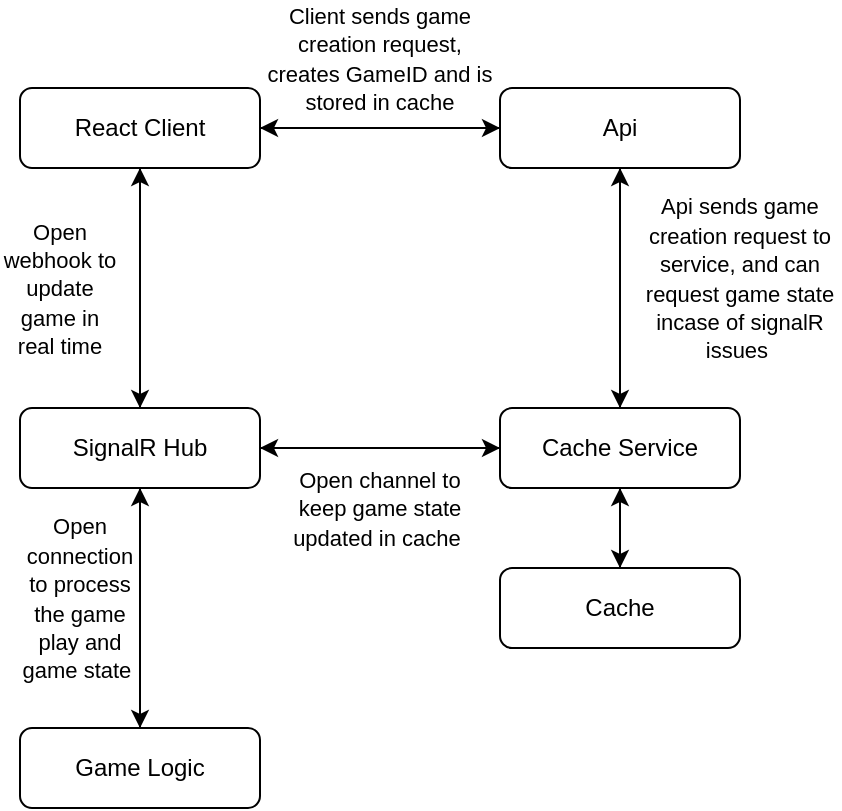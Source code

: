 <mxfile>
    <diagram id="C5RBs43oDa-KdzZeNtuy" name="Page-1">
        <mxGraphModel dx="543" dy="401" grid="1" gridSize="10" guides="1" tooltips="1" connect="1" arrows="1" fold="1" page="1" pageScale="1" pageWidth="827" pageHeight="1169" math="0" shadow="0">
            <root>
                <mxCell id="WIyWlLk6GJQsqaUBKTNV-0"/>
                <mxCell id="WIyWlLk6GJQsqaUBKTNV-1" parent="WIyWlLk6GJQsqaUBKTNV-0"/>
                <mxCell id="xrbAfILPCAthkz9J0HoY-1" value="" style="edgeStyle=orthogonalEdgeStyle;rounded=0;orthogonalLoop=1;jettySize=auto;html=1;" parent="WIyWlLk6GJQsqaUBKTNV-1" source="WIyWlLk6GJQsqaUBKTNV-3" target="WIyWlLk6GJQsqaUBKTNV-7" edge="1">
                    <mxGeometry relative="1" as="geometry"/>
                </mxCell>
                <mxCell id="xrbAfILPCAthkz9J0HoY-3" value="" style="edgeStyle=orthogonalEdgeStyle;rounded=0;orthogonalLoop=1;jettySize=auto;html=1;" parent="WIyWlLk6GJQsqaUBKTNV-1" source="WIyWlLk6GJQsqaUBKTNV-3" target="xrbAfILPCAthkz9J0HoY-2" edge="1">
                    <mxGeometry relative="1" as="geometry"/>
                </mxCell>
                <mxCell id="WIyWlLk6GJQsqaUBKTNV-3" value="React Client" style="rounded=1;whiteSpace=wrap;html=1;fontSize=12;glass=0;strokeWidth=1;shadow=0;" parent="WIyWlLk6GJQsqaUBKTNV-1" vertex="1">
                    <mxGeometry x="160" y="80" width="120" height="40" as="geometry"/>
                </mxCell>
                <mxCell id="xrbAfILPCAthkz9J0HoY-0" value="" style="edgeStyle=orthogonalEdgeStyle;rounded=0;orthogonalLoop=1;jettySize=auto;html=1;" parent="WIyWlLk6GJQsqaUBKTNV-1" source="WIyWlLk6GJQsqaUBKTNV-7" target="WIyWlLk6GJQsqaUBKTNV-3" edge="1">
                    <mxGeometry relative="1" as="geometry"/>
                </mxCell>
                <mxCell id="xrbAfILPCAthkz9J0HoY-11" value="" style="edgeStyle=orthogonalEdgeStyle;rounded=0;orthogonalLoop=1;jettySize=auto;html=1;" parent="WIyWlLk6GJQsqaUBKTNV-1" source="WIyWlLk6GJQsqaUBKTNV-7" target="xrbAfILPCAthkz9J0HoY-7" edge="1">
                    <mxGeometry relative="1" as="geometry"/>
                </mxCell>
                <mxCell id="WIyWlLk6GJQsqaUBKTNV-7" value="Api" style="rounded=1;whiteSpace=wrap;html=1;fontSize=12;glass=0;strokeWidth=1;shadow=0;" parent="WIyWlLk6GJQsqaUBKTNV-1" vertex="1">
                    <mxGeometry x="400" y="80" width="120" height="40" as="geometry"/>
                </mxCell>
                <mxCell id="xrbAfILPCAthkz9J0HoY-5" value="" style="edgeStyle=orthogonalEdgeStyle;rounded=0;orthogonalLoop=1;jettySize=auto;html=1;" parent="WIyWlLk6GJQsqaUBKTNV-1" source="WIyWlLk6GJQsqaUBKTNV-11" target="xrbAfILPCAthkz9J0HoY-2" edge="1">
                    <mxGeometry relative="1" as="geometry"/>
                </mxCell>
                <mxCell id="WIyWlLk6GJQsqaUBKTNV-11" value="Game Logic" style="rounded=1;whiteSpace=wrap;html=1;fontSize=12;glass=0;strokeWidth=1;shadow=0;" parent="WIyWlLk6GJQsqaUBKTNV-1" vertex="1">
                    <mxGeometry x="160" y="400" width="120" height="40" as="geometry"/>
                </mxCell>
                <mxCell id="xrbAfILPCAthkz9J0HoY-4" value="" style="edgeStyle=orthogonalEdgeStyle;rounded=0;orthogonalLoop=1;jettySize=auto;html=1;" parent="WIyWlLk6GJQsqaUBKTNV-1" source="xrbAfILPCAthkz9J0HoY-2" target="WIyWlLk6GJQsqaUBKTNV-3" edge="1">
                    <mxGeometry relative="1" as="geometry"/>
                </mxCell>
                <mxCell id="xrbAfILPCAthkz9J0HoY-6" value="" style="edgeStyle=orthogonalEdgeStyle;rounded=0;orthogonalLoop=1;jettySize=auto;html=1;" parent="WIyWlLk6GJQsqaUBKTNV-1" source="xrbAfILPCAthkz9J0HoY-2" target="WIyWlLk6GJQsqaUBKTNV-11" edge="1">
                    <mxGeometry relative="1" as="geometry"/>
                </mxCell>
                <mxCell id="xrbAfILPCAthkz9J0HoY-8" value="" style="edgeStyle=orthogonalEdgeStyle;rounded=0;orthogonalLoop=1;jettySize=auto;html=1;" parent="WIyWlLk6GJQsqaUBKTNV-1" source="xrbAfILPCAthkz9J0HoY-2" target="xrbAfILPCAthkz9J0HoY-7" edge="1">
                    <mxGeometry relative="1" as="geometry"/>
                </mxCell>
                <mxCell id="xrbAfILPCAthkz9J0HoY-2" value="SignalR Hub" style="whiteSpace=wrap;html=1;rounded=1;glass=0;strokeWidth=1;shadow=0;" parent="WIyWlLk6GJQsqaUBKTNV-1" vertex="1">
                    <mxGeometry x="160" y="240" width="120" height="40" as="geometry"/>
                </mxCell>
                <mxCell id="xrbAfILPCAthkz9J0HoY-9" value="" style="edgeStyle=orthogonalEdgeStyle;rounded=0;orthogonalLoop=1;jettySize=auto;html=1;" parent="WIyWlLk6GJQsqaUBKTNV-1" source="xrbAfILPCAthkz9J0HoY-7" target="xrbAfILPCAthkz9J0HoY-2" edge="1">
                    <mxGeometry relative="1" as="geometry"/>
                </mxCell>
                <mxCell id="xrbAfILPCAthkz9J0HoY-10" value="" style="edgeStyle=orthogonalEdgeStyle;rounded=0;orthogonalLoop=1;jettySize=auto;html=1;" parent="WIyWlLk6GJQsqaUBKTNV-1" source="xrbAfILPCAthkz9J0HoY-7" target="WIyWlLk6GJQsqaUBKTNV-7" edge="1">
                    <mxGeometry relative="1" as="geometry"/>
                </mxCell>
                <mxCell id="xrbAfILPCAthkz9J0HoY-14" value="" style="edgeStyle=orthogonalEdgeStyle;rounded=0;orthogonalLoop=1;jettySize=auto;html=1;" parent="WIyWlLk6GJQsqaUBKTNV-1" source="xrbAfILPCAthkz9J0HoY-7" target="xrbAfILPCAthkz9J0HoY-13" edge="1">
                    <mxGeometry relative="1" as="geometry"/>
                </mxCell>
                <mxCell id="xrbAfILPCAthkz9J0HoY-7" value="Cache Service" style="whiteSpace=wrap;html=1;rounded=1;glass=0;strokeWidth=1;shadow=0;" parent="WIyWlLk6GJQsqaUBKTNV-1" vertex="1">
                    <mxGeometry x="400" y="240" width="120" height="40" as="geometry"/>
                </mxCell>
                <mxCell id="xrbAfILPCAthkz9J0HoY-15" value="" style="edgeStyle=orthogonalEdgeStyle;rounded=0;orthogonalLoop=1;jettySize=auto;html=1;" parent="WIyWlLk6GJQsqaUBKTNV-1" source="xrbAfILPCAthkz9J0HoY-13" target="xrbAfILPCAthkz9J0HoY-7" edge="1">
                    <mxGeometry relative="1" as="geometry"/>
                </mxCell>
                <mxCell id="xrbAfILPCAthkz9J0HoY-13" value="Cache" style="whiteSpace=wrap;html=1;rounded=1;glass=0;strokeWidth=1;shadow=0;" parent="WIyWlLk6GJQsqaUBKTNV-1" vertex="1">
                    <mxGeometry x="400" y="320" width="120" height="40" as="geometry"/>
                </mxCell>
                <mxCell id="xrbAfILPCAthkz9J0HoY-16" value="&lt;font style=&quot;font-size: 11px;&quot;&gt;Client sends game creation request, creates GameID and is stored in cache&lt;/font&gt;" style="text;html=1;align=center;verticalAlign=middle;whiteSpace=wrap;rounded=0;" parent="WIyWlLk6GJQsqaUBKTNV-1" vertex="1">
                    <mxGeometry x="280" y="40" width="120" height="50" as="geometry"/>
                </mxCell>
                <mxCell id="xrbAfILPCAthkz9J0HoY-17" value="&lt;font style=&quot;font-size: 11px;&quot;&gt;Api sends game creation request to service, and can request game state incase of signalR issues&amp;nbsp;&lt;/font&gt;" style="text;html=1;align=center;verticalAlign=middle;whiteSpace=wrap;rounded=0;" parent="WIyWlLk6GJQsqaUBKTNV-1" vertex="1">
                    <mxGeometry x="470" y="130" width="100" height="90" as="geometry"/>
                </mxCell>
                <mxCell id="xrbAfILPCAthkz9J0HoY-18" value="&lt;font style=&quot;font-size: 11px;&quot;&gt;Open webhook to update game in real time&lt;/font&gt;" style="text;html=1;align=center;verticalAlign=middle;whiteSpace=wrap;rounded=0;" parent="WIyWlLk6GJQsqaUBKTNV-1" vertex="1">
                    <mxGeometry x="150" y="130" width="60" height="100" as="geometry"/>
                </mxCell>
                <mxCell id="xrbAfILPCAthkz9J0HoY-20" value="&lt;font style=&quot;font-size: 11px;&quot;&gt;Open connection to process the game play and game state&amp;nbsp;&lt;/font&gt;" style="text;html=1;align=center;verticalAlign=middle;whiteSpace=wrap;rounded=0;" parent="WIyWlLk6GJQsqaUBKTNV-1" vertex="1">
                    <mxGeometry x="160" y="280" width="60" height="110" as="geometry"/>
                </mxCell>
                <mxCell id="xrbAfILPCAthkz9J0HoY-22" value="&lt;font style=&quot;font-size: 11px;&quot;&gt;Open channel to keep game state updated in cache&amp;nbsp;&lt;/font&gt;" style="text;html=1;align=center;verticalAlign=middle;whiteSpace=wrap;rounded=0;" parent="WIyWlLk6GJQsqaUBKTNV-1" vertex="1">
                    <mxGeometry x="290" y="260" width="100" height="60" as="geometry"/>
                </mxCell>
            </root>
        </mxGraphModel>
    </diagram>
</mxfile>